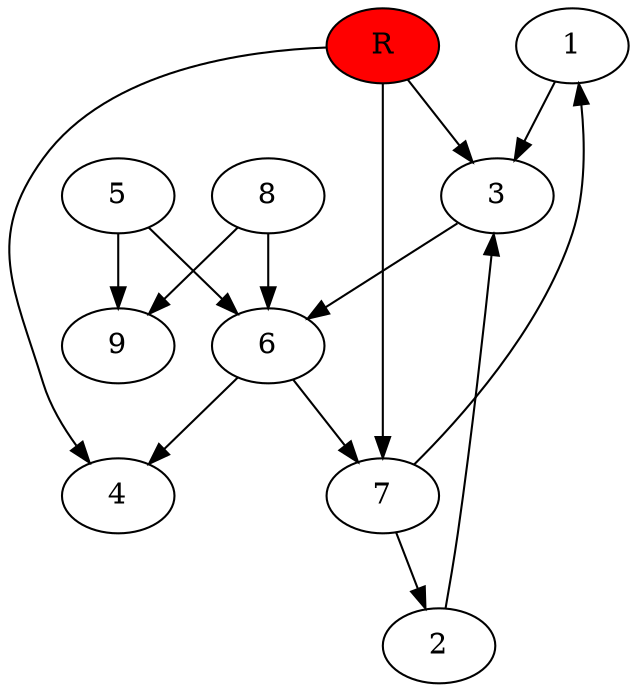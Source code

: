 digraph prb456 {
	1
	2
	3
	4
	5
	6
	7
	8
	R [fillcolor="#ff0000" style=filled]
	1 -> 3
	2 -> 3
	3 -> 6
	5 -> 6
	5 -> 9
	6 -> 4
	6 -> 7
	7 -> 1
	7 -> 2
	8 -> 6
	8 -> 9
	R -> 3
	R -> 4
	R -> 7
}
